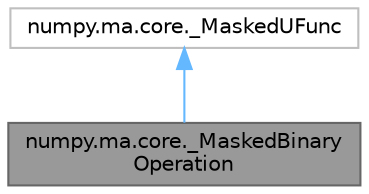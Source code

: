 digraph "numpy.ma.core._MaskedBinaryOperation"
{
 // LATEX_PDF_SIZE
  bgcolor="transparent";
  edge [fontname=Helvetica,fontsize=10,labelfontname=Helvetica,labelfontsize=10];
  node [fontname=Helvetica,fontsize=10,shape=box,height=0.2,width=0.4];
  Node1 [id="Node000001",label="numpy.ma.core._MaskedBinary\lOperation",height=0.2,width=0.4,color="gray40", fillcolor="grey60", style="filled", fontcolor="black",tooltip=" "];
  Node2 -> Node1 [id="edge1_Node000001_Node000002",dir="back",color="steelblue1",style="solid",tooltip=" "];
  Node2 [id="Node000002",label="numpy.ma.core._MaskedUFunc",height=0.2,width=0.4,color="grey75", fillcolor="white", style="filled",URL="$dc/d15/classnumpy_1_1ma_1_1core_1_1__MaskedUFunc.html",tooltip=" "];
}
